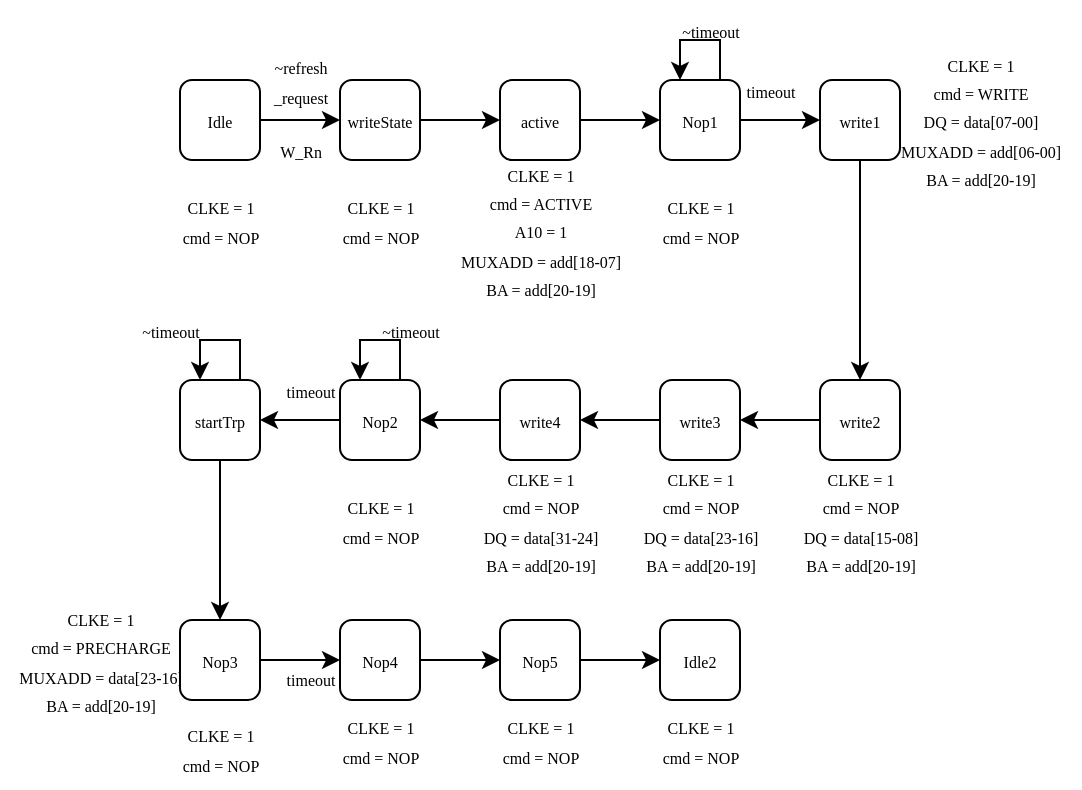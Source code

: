 <mxfile version="21.3.7" type="device">
  <diagram name="Page-1" id="9e6xh-JN8YrLMN7G-qe4">
    <mxGraphModel dx="683" dy="464" grid="1" gridSize="10" guides="1" tooltips="1" connect="1" arrows="1" fold="1" page="1" pageScale="1" pageWidth="1169" pageHeight="827" math="0" shadow="0">
      <root>
        <mxCell id="0" />
        <mxCell id="1" parent="0" />
        <mxCell id="Zq_jtEgreqR4pE333Ulz-3" style="edgeStyle=orthogonalEdgeStyle;rounded=0;orthogonalLoop=1;jettySize=auto;html=1;entryX=0;entryY=0.5;entryDx=0;entryDy=0;" parent="1" source="Zq_jtEgreqR4pE333Ulz-1" target="Zq_jtEgreqR4pE333Ulz-2" edge="1">
          <mxGeometry relative="1" as="geometry" />
        </mxCell>
        <mxCell id="Zq_jtEgreqR4pE333Ulz-1" value="&lt;font style=&quot;font-size: 8px;&quot; data-font-src=&quot;https://fonts.googleapis.com/css?family=Calibri&quot; face=&quot;Calibri&quot;&gt;Idle&lt;/font&gt;" style="rounded=1;whiteSpace=wrap;html=1;" parent="1" vertex="1">
          <mxGeometry x="120" y="120" width="40" height="40" as="geometry" />
        </mxCell>
        <mxCell id="Zq_jtEgreqR4pE333Ulz-13" style="edgeStyle=orthogonalEdgeStyle;rounded=0;orthogonalLoop=1;jettySize=auto;html=1;entryX=0;entryY=0.5;entryDx=0;entryDy=0;" parent="1" source="Zq_jtEgreqR4pE333Ulz-2" target="Zq_jtEgreqR4pE333Ulz-9" edge="1">
          <mxGeometry relative="1" as="geometry" />
        </mxCell>
        <mxCell id="Zq_jtEgreqR4pE333Ulz-2" value="&lt;font style=&quot;font-size: 8px;&quot; data-font-src=&quot;https://fonts.googleapis.com/css?family=Calibri&quot; face=&quot;Calibri&quot;&gt;writeState&lt;/font&gt;" style="rounded=1;whiteSpace=wrap;html=1;" parent="1" vertex="1">
          <mxGeometry x="200" y="120" width="40" height="40" as="geometry" />
        </mxCell>
        <mxCell id="Zq_jtEgreqR4pE333Ulz-4" value="&lt;font style=&quot;font-size: 8px;&quot; data-font-src=&quot;https://fonts.googleapis.com/css?family=Calibri&quot; face=&quot;Calibri&quot;&gt;W_Rn&lt;/font&gt;" style="text;html=1;align=center;verticalAlign=middle;resizable=0;points=[];autosize=1;strokeColor=none;fillColor=none;" parent="1" vertex="1">
          <mxGeometry x="160" y="140" width="40" height="30" as="geometry" />
        </mxCell>
        <mxCell id="Zq_jtEgreqR4pE333Ulz-5" value="&lt;font style=&quot;font-size: 8px;&quot; data-font-src=&quot;https://fonts.googleapis.com/css?family=Calibri&quot; face=&quot;Calibri&quot;&gt;~refresh &lt;br&gt;_request&lt;/font&gt;" style="text;html=1;align=center;verticalAlign=middle;resizable=0;points=[];autosize=1;strokeColor=none;fillColor=none;" parent="1" vertex="1">
          <mxGeometry x="155" y="100" width="50" height="40" as="geometry" />
        </mxCell>
        <mxCell id="Zq_jtEgreqR4pE333Ulz-7" value="&lt;font style=&quot;font-size: 8px;&quot; data-font-src=&quot;https://fonts.googleapis.com/css?family=Calibri&quot; face=&quot;Calibri&quot;&gt;CLKE = 1&lt;br&gt;cmd = NOP&lt;br&gt;&lt;/font&gt;" style="text;html=1;align=center;verticalAlign=middle;resizable=0;points=[];autosize=1;strokeColor=none;fillColor=none;" parent="1" vertex="1">
          <mxGeometry x="110" y="170" width="60" height="40" as="geometry" />
        </mxCell>
        <mxCell id="Zq_jtEgreqR4pE333Ulz-8" value="&lt;font style=&quot;font-size: 8px;&quot; data-font-src=&quot;https://fonts.googleapis.com/css?family=Calibri&quot; face=&quot;Calibri&quot;&gt;CLKE = 1&lt;br&gt;cmd = NOP&lt;br&gt;&lt;/font&gt;" style="text;html=1;align=center;verticalAlign=middle;resizable=0;points=[];autosize=1;strokeColor=none;fillColor=none;" parent="1" vertex="1">
          <mxGeometry x="190" y="170" width="60" height="40" as="geometry" />
        </mxCell>
        <mxCell id="Zq_jtEgreqR4pE333Ulz-14" style="edgeStyle=orthogonalEdgeStyle;rounded=0;orthogonalLoop=1;jettySize=auto;html=1;entryX=0;entryY=0.5;entryDx=0;entryDy=0;" parent="1" source="Zq_jtEgreqR4pE333Ulz-9" target="Zq_jtEgreqR4pE333Ulz-11" edge="1">
          <mxGeometry relative="1" as="geometry" />
        </mxCell>
        <mxCell id="Zq_jtEgreqR4pE333Ulz-9" value="&lt;font face=&quot;Calibri&quot;&gt;&lt;span style=&quot;font-size: 8px;&quot;&gt;active&lt;/span&gt;&lt;/font&gt;" style="rounded=1;whiteSpace=wrap;html=1;" parent="1" vertex="1">
          <mxGeometry x="280" y="120" width="40" height="40" as="geometry" />
        </mxCell>
        <mxCell id="Zq_jtEgreqR4pE333Ulz-10" value="&lt;font style=&quot;font-size: 8px;&quot; data-font-src=&quot;https://fonts.googleapis.com/css?family=Calibri&quot; face=&quot;Calibri&quot;&gt;CLKE = 1&lt;br&gt;cmd = ACTIVE&lt;br&gt;A10 = 1&lt;br&gt;MUXADD = add[18-07]&lt;br&gt;BA = add[20-19]&lt;br&gt;&lt;/font&gt;" style="text;html=1;align=center;verticalAlign=middle;resizable=0;points=[];autosize=1;strokeColor=none;fillColor=none;" parent="1" vertex="1">
          <mxGeometry x="250" y="150" width="100" height="90" as="geometry" />
        </mxCell>
        <mxCell id="Zq_jtEgreqR4pE333Ulz-19" style="edgeStyle=orthogonalEdgeStyle;rounded=0;orthogonalLoop=1;jettySize=auto;html=1;entryX=0;entryY=0.5;entryDx=0;entryDy=0;" parent="1" source="Zq_jtEgreqR4pE333Ulz-11" target="Zq_jtEgreqR4pE333Ulz-17" edge="1">
          <mxGeometry relative="1" as="geometry" />
        </mxCell>
        <mxCell id="Zq_jtEgreqR4pE333Ulz-11" value="&lt;font face=&quot;Calibri&quot;&gt;&lt;span style=&quot;font-size: 8px;&quot;&gt;Nop1&lt;/span&gt;&lt;/font&gt;" style="rounded=1;whiteSpace=wrap;html=1;" parent="1" vertex="1">
          <mxGeometry x="360" y="120" width="40" height="40" as="geometry" />
        </mxCell>
        <mxCell id="Zq_jtEgreqR4pE333Ulz-12" style="edgeStyle=orthogonalEdgeStyle;rounded=0;orthogonalLoop=1;jettySize=auto;html=1;exitX=0.75;exitY=0;exitDx=0;exitDy=0;entryX=0.25;entryY=0;entryDx=0;entryDy=0;" parent="1" source="Zq_jtEgreqR4pE333Ulz-11" target="Zq_jtEgreqR4pE333Ulz-11" edge="1">
          <mxGeometry relative="1" as="geometry">
            <Array as="points">
              <mxPoint x="390" y="100" />
              <mxPoint x="370" y="100" />
            </Array>
          </mxGeometry>
        </mxCell>
        <mxCell id="Zq_jtEgreqR4pE333Ulz-15" value="&lt;font style=&quot;font-size: 8px;&quot; data-font-src=&quot;https://fonts.googleapis.com/css?family=Calibri&quot; face=&quot;Calibri&quot;&gt;CLKE = 1&lt;br&gt;cmd = NOP&lt;br&gt;&lt;/font&gt;" style="text;html=1;align=center;verticalAlign=middle;resizable=0;points=[];autosize=1;strokeColor=none;fillColor=none;" parent="1" vertex="1">
          <mxGeometry x="350" y="170" width="60" height="40" as="geometry" />
        </mxCell>
        <mxCell id="Zq_jtEgreqR4pE333Ulz-16" value="&lt;font style=&quot;font-size: 8px;&quot; data-font-src=&quot;https://fonts.googleapis.com/css?family=Calibri&quot; face=&quot;Calibri&quot;&gt;~timeout&lt;/font&gt;" style="text;html=1;align=center;verticalAlign=middle;resizable=0;points=[];autosize=1;strokeColor=none;fillColor=none;" parent="1" vertex="1">
          <mxGeometry x="360" y="80" width="50" height="30" as="geometry" />
        </mxCell>
        <mxCell id="Zq_jtEgreqR4pE333Ulz-21" style="edgeStyle=orthogonalEdgeStyle;rounded=0;orthogonalLoop=1;jettySize=auto;html=1;entryX=0.5;entryY=0;entryDx=0;entryDy=0;" parent="1" source="Zq_jtEgreqR4pE333Ulz-17" target="Zq_jtEgreqR4pE333Ulz-20" edge="1">
          <mxGeometry relative="1" as="geometry" />
        </mxCell>
        <mxCell id="Zq_jtEgreqR4pE333Ulz-17" value="&lt;font face=&quot;Calibri&quot;&gt;&lt;span style=&quot;font-size: 8px;&quot;&gt;write1&lt;/span&gt;&lt;/font&gt;" style="rounded=1;whiteSpace=wrap;html=1;" parent="1" vertex="1">
          <mxGeometry x="440" y="120" width="40" height="40" as="geometry" />
        </mxCell>
        <mxCell id="Zq_jtEgreqR4pE333Ulz-18" value="&lt;font style=&quot;font-size: 8px;&quot; data-font-src=&quot;https://fonts.googleapis.com/css?family=Calibri&quot; face=&quot;Calibri&quot;&gt;CLKE = 1&lt;br&gt;cmd = WRITE&lt;br&gt;DQ = data[07-00]&lt;br&gt;MUXADD = add[06-00]&lt;br&gt;BA = add[20-19]&lt;br&gt;&lt;/font&gt;" style="text;html=1;align=center;verticalAlign=middle;resizable=0;points=[];autosize=1;strokeColor=none;fillColor=none;" parent="1" vertex="1">
          <mxGeometry x="470" y="95" width="100" height="90" as="geometry" />
        </mxCell>
        <mxCell id="Zq_jtEgreqR4pE333Ulz-25" style="edgeStyle=orthogonalEdgeStyle;rounded=0;orthogonalLoop=1;jettySize=auto;html=1;entryX=1;entryY=0.5;entryDx=0;entryDy=0;" parent="1" source="Zq_jtEgreqR4pE333Ulz-20" target="Zq_jtEgreqR4pE333Ulz-23" edge="1">
          <mxGeometry relative="1" as="geometry" />
        </mxCell>
        <mxCell id="Zq_jtEgreqR4pE333Ulz-20" value="&lt;font face=&quot;Calibri&quot;&gt;&lt;span style=&quot;font-size: 8px;&quot;&gt;write2&lt;/span&gt;&lt;/font&gt;" style="rounded=1;whiteSpace=wrap;html=1;" parent="1" vertex="1">
          <mxGeometry x="440" y="270" width="40" height="40" as="geometry" />
        </mxCell>
        <mxCell id="Zq_jtEgreqR4pE333Ulz-22" value="&lt;font style=&quot;font-size: 8px;&quot; data-font-src=&quot;https://fonts.googleapis.com/css?family=Calibri&quot; face=&quot;Calibri&quot;&gt;CLKE = 1&lt;br&gt;cmd = NOP&lt;br&gt;DQ = data[15-08]&lt;br&gt;BA = add[20-19]&lt;br&gt;&lt;/font&gt;" style="text;html=1;align=center;verticalAlign=middle;resizable=0;points=[];autosize=1;strokeColor=none;fillColor=none;" parent="1" vertex="1">
          <mxGeometry x="420" y="305" width="80" height="70" as="geometry" />
        </mxCell>
        <mxCell id="Zq_jtEgreqR4pE333Ulz-27" style="edgeStyle=orthogonalEdgeStyle;rounded=0;orthogonalLoop=1;jettySize=auto;html=1;entryX=1;entryY=0.5;entryDx=0;entryDy=0;" parent="1" source="Zq_jtEgreqR4pE333Ulz-23" target="Zq_jtEgreqR4pE333Ulz-26" edge="1">
          <mxGeometry relative="1" as="geometry" />
        </mxCell>
        <mxCell id="Zq_jtEgreqR4pE333Ulz-23" value="&lt;font face=&quot;Calibri&quot;&gt;&lt;span style=&quot;font-size: 8px;&quot;&gt;write3&lt;/span&gt;&lt;/font&gt;" style="rounded=1;whiteSpace=wrap;html=1;" parent="1" vertex="1">
          <mxGeometry x="360" y="270" width="40" height="40" as="geometry" />
        </mxCell>
        <mxCell id="Zq_jtEgreqR4pE333Ulz-24" value="&lt;font style=&quot;font-size: 8px;&quot; data-font-src=&quot;https://fonts.googleapis.com/css?family=Calibri&quot; face=&quot;Calibri&quot;&gt;CLKE = 1&lt;br&gt;cmd = NOP&lt;br&gt;DQ = data[23-16]&lt;br&gt;BA = add[20-19]&lt;br&gt;&lt;/font&gt;" style="text;html=1;align=center;verticalAlign=middle;resizable=0;points=[];autosize=1;strokeColor=none;fillColor=none;" parent="1" vertex="1">
          <mxGeometry x="340" y="305" width="80" height="70" as="geometry" />
        </mxCell>
        <mxCell id="Zq_jtEgreqR4pE333Ulz-32" style="edgeStyle=orthogonalEdgeStyle;rounded=0;orthogonalLoop=1;jettySize=auto;html=1;entryX=1;entryY=0.5;entryDx=0;entryDy=0;" parent="1" source="Zq_jtEgreqR4pE333Ulz-26" target="Zq_jtEgreqR4pE333Ulz-29" edge="1">
          <mxGeometry relative="1" as="geometry" />
        </mxCell>
        <mxCell id="Zq_jtEgreqR4pE333Ulz-26" value="&lt;font face=&quot;Calibri&quot;&gt;&lt;span style=&quot;font-size: 8px;&quot;&gt;write4&lt;/span&gt;&lt;/font&gt;" style="rounded=1;whiteSpace=wrap;html=1;" parent="1" vertex="1">
          <mxGeometry x="280" y="270" width="40" height="40" as="geometry" />
        </mxCell>
        <mxCell id="Zq_jtEgreqR4pE333Ulz-28" value="&lt;font style=&quot;font-size: 8px;&quot; data-font-src=&quot;https://fonts.googleapis.com/css?family=Calibri&quot; face=&quot;Calibri&quot;&gt;CLKE = 1&lt;br&gt;cmd = NOP&lt;br&gt;DQ = data[31-24]&lt;br&gt;BA = add[20-19]&lt;br&gt;&lt;/font&gt;" style="text;html=1;align=center;verticalAlign=middle;resizable=0;points=[];autosize=1;strokeColor=none;fillColor=none;" parent="1" vertex="1">
          <mxGeometry x="260" y="305" width="80" height="70" as="geometry" />
        </mxCell>
        <mxCell id="Zq_jtEgreqR4pE333Ulz-34" style="edgeStyle=orthogonalEdgeStyle;rounded=0;orthogonalLoop=1;jettySize=auto;html=1;entryX=1;entryY=0.5;entryDx=0;entryDy=0;" parent="1" source="Zq_jtEgreqR4pE333Ulz-29" edge="1">
          <mxGeometry relative="1" as="geometry">
            <mxPoint x="160" y="290" as="targetPoint" />
          </mxGeometry>
        </mxCell>
        <mxCell id="Zq_jtEgreqR4pE333Ulz-29" value="&lt;font face=&quot;Calibri&quot;&gt;&lt;span style=&quot;font-size: 8px;&quot;&gt;Nop2&lt;/span&gt;&lt;/font&gt;" style="rounded=1;whiteSpace=wrap;html=1;" parent="1" vertex="1">
          <mxGeometry x="200" y="270" width="40" height="40" as="geometry" />
        </mxCell>
        <mxCell id="Zq_jtEgreqR4pE333Ulz-35" value="&lt;font style=&quot;font-size: 8px;&quot; data-font-src=&quot;https://fonts.googleapis.com/css?family=Calibri&quot; face=&quot;Calibri&quot;&gt;CLKE = 1&lt;br&gt;cmd = NOP&lt;br&gt;&lt;/font&gt;" style="text;html=1;align=center;verticalAlign=middle;resizable=0;points=[];autosize=1;strokeColor=none;fillColor=none;" parent="1" vertex="1">
          <mxGeometry x="190" y="320" width="60" height="40" as="geometry" />
        </mxCell>
        <mxCell id="dfDx9-gNBjRLgg2niB7_-4" style="edgeStyle=orthogonalEdgeStyle;rounded=0;orthogonalLoop=1;jettySize=auto;html=1;entryX=0.5;entryY=0;entryDx=0;entryDy=0;" edge="1" parent="1" source="Zq_jtEgreqR4pE333Ulz-37" target="Zq_jtEgreqR4pE333Ulz-44">
          <mxGeometry relative="1" as="geometry" />
        </mxCell>
        <mxCell id="Zq_jtEgreqR4pE333Ulz-37" value="&lt;font face=&quot;Calibri&quot;&gt;&lt;span style=&quot;font-size: 8px;&quot;&gt;startTrp&lt;/span&gt;&lt;/font&gt;" style="rounded=1;whiteSpace=wrap;html=1;" parent="1" vertex="1">
          <mxGeometry x="120" y="270" width="40" height="40" as="geometry" />
        </mxCell>
        <mxCell id="Zq_jtEgreqR4pE333Ulz-39" value="&lt;font style=&quot;font-size: 8px;&quot; data-font-src=&quot;https://fonts.googleapis.com/css?family=Calibri&quot; face=&quot;Calibri&quot;&gt;CLKE = 1&lt;br&gt;cmd = PRECHARGE&lt;br&gt;MUXADD = data[23-16]&lt;br&gt;BA = add[20-19]&lt;br&gt;&lt;/font&gt;" style="text;html=1;align=center;verticalAlign=middle;resizable=0;points=[];autosize=1;strokeColor=none;fillColor=none;" parent="1" vertex="1">
          <mxGeometry x="30" y="375" width="100" height="70" as="geometry" />
        </mxCell>
        <mxCell id="Zq_jtEgreqR4pE333Ulz-41" value="&lt;font style=&quot;font-size: 8px;&quot; data-font-src=&quot;https://fonts.googleapis.com/css?family=Calibri&quot; face=&quot;Calibri&quot;&gt;timeout&lt;/font&gt;" style="text;html=1;align=center;verticalAlign=middle;resizable=0;points=[];autosize=1;strokeColor=none;fillColor=none;" parent="1" vertex="1">
          <mxGeometry x="390" y="110" width="50" height="30" as="geometry" />
        </mxCell>
        <mxCell id="1M_v-5MXPZcIz2lTF1pT-5" style="edgeStyle=orthogonalEdgeStyle;rounded=0;orthogonalLoop=1;jettySize=auto;html=1;entryX=0;entryY=0.5;entryDx=0;entryDy=0;" parent="1" source="Zq_jtEgreqR4pE333Ulz-44" target="1M_v-5MXPZcIz2lTF1pT-1" edge="1">
          <mxGeometry relative="1" as="geometry" />
        </mxCell>
        <mxCell id="Zq_jtEgreqR4pE333Ulz-44" value="&lt;font face=&quot;Calibri&quot;&gt;&lt;span style=&quot;font-size: 8px;&quot;&gt;Nop3&lt;/span&gt;&lt;/font&gt;" style="rounded=1;whiteSpace=wrap;html=1;" parent="1" vertex="1">
          <mxGeometry x="120" y="390" width="40" height="40" as="geometry" />
        </mxCell>
        <mxCell id="Zq_jtEgreqR4pE333Ulz-46" value="&lt;font style=&quot;font-size: 8px;&quot; data-font-src=&quot;https://fonts.googleapis.com/css?family=Calibri&quot; face=&quot;Calibri&quot;&gt;~timeout&lt;/font&gt;" style="text;html=1;align=center;verticalAlign=middle;resizable=0;points=[];autosize=1;strokeColor=none;fillColor=none;" parent="1" vertex="1">
          <mxGeometry x="90" y="230" width="50" height="30" as="geometry" />
        </mxCell>
        <mxCell id="Zq_jtEgreqR4pE333Ulz-48" value="&lt;font style=&quot;font-size: 8px;&quot; data-font-src=&quot;https://fonts.googleapis.com/css?family=Calibri&quot; face=&quot;Calibri&quot;&gt;timeout&lt;/font&gt;" style="text;html=1;align=center;verticalAlign=middle;resizable=0;points=[];autosize=1;strokeColor=none;fillColor=none;" parent="1" vertex="1">
          <mxGeometry x="160" y="404" width="50" height="30" as="geometry" />
        </mxCell>
        <mxCell id="Zq_jtEgreqR4pE333Ulz-49" value="&lt;font style=&quot;font-size: 8px;&quot; data-font-src=&quot;https://fonts.googleapis.com/css?family=Calibri&quot; face=&quot;Calibri&quot;&gt;CLKE = 1&lt;br&gt;cmd = NOP&lt;br&gt;&lt;/font&gt;" style="text;html=1;align=center;verticalAlign=middle;resizable=0;points=[];autosize=1;strokeColor=none;fillColor=none;" parent="1" vertex="1">
          <mxGeometry x="110" y="434" width="60" height="40" as="geometry" />
        </mxCell>
        <mxCell id="Zq_jtEgreqR4pE333Ulz-50" value="&lt;font style=&quot;font-size: 8px;&quot; data-font-src=&quot;https://fonts.googleapis.com/css?family=Calibri&quot; face=&quot;Calibri&quot;&gt;Idle2&lt;/font&gt;" style="rounded=1;whiteSpace=wrap;html=1;" parent="1" vertex="1">
          <mxGeometry x="360" y="390" width="40" height="40" as="geometry" />
        </mxCell>
        <mxCell id="Zq_jtEgreqR4pE333Ulz-52" value="&lt;font style=&quot;font-size: 8px;&quot; data-font-src=&quot;https://fonts.googleapis.com/css?family=Calibri&quot; face=&quot;Calibri&quot;&gt;CLKE = 1&lt;br&gt;cmd = NOP&lt;br&gt;&lt;/font&gt;" style="text;html=1;align=center;verticalAlign=middle;resizable=0;points=[];autosize=1;strokeColor=none;fillColor=none;" parent="1" vertex="1">
          <mxGeometry x="350" y="430" width="60" height="40" as="geometry" />
        </mxCell>
        <mxCell id="1M_v-5MXPZcIz2lTF1pT-6" style="edgeStyle=orthogonalEdgeStyle;rounded=0;orthogonalLoop=1;jettySize=auto;html=1;entryX=0;entryY=0.5;entryDx=0;entryDy=0;" parent="1" source="1M_v-5MXPZcIz2lTF1pT-1" target="1M_v-5MXPZcIz2lTF1pT-2" edge="1">
          <mxGeometry relative="1" as="geometry" />
        </mxCell>
        <mxCell id="1M_v-5MXPZcIz2lTF1pT-1" value="&lt;font face=&quot;Calibri&quot;&gt;&lt;span style=&quot;font-size: 8px;&quot;&gt;Nop4&lt;/span&gt;&lt;/font&gt;" style="rounded=1;whiteSpace=wrap;html=1;" parent="1" vertex="1">
          <mxGeometry x="200" y="390" width="40" height="40" as="geometry" />
        </mxCell>
        <mxCell id="1M_v-5MXPZcIz2lTF1pT-7" style="edgeStyle=orthogonalEdgeStyle;rounded=0;orthogonalLoop=1;jettySize=auto;html=1;entryX=0;entryY=0.5;entryDx=0;entryDy=0;" parent="1" source="1M_v-5MXPZcIz2lTF1pT-2" target="Zq_jtEgreqR4pE333Ulz-50" edge="1">
          <mxGeometry relative="1" as="geometry" />
        </mxCell>
        <mxCell id="1M_v-5MXPZcIz2lTF1pT-2" value="&lt;font face=&quot;Calibri&quot;&gt;&lt;span style=&quot;font-size: 8px;&quot;&gt;Nop5&lt;/span&gt;&lt;/font&gt;" style="rounded=1;whiteSpace=wrap;html=1;" parent="1" vertex="1">
          <mxGeometry x="280" y="390" width="40" height="40" as="geometry" />
        </mxCell>
        <mxCell id="1M_v-5MXPZcIz2lTF1pT-3" value="&lt;font style=&quot;font-size: 8px;&quot; data-font-src=&quot;https://fonts.googleapis.com/css?family=Calibri&quot; face=&quot;Calibri&quot;&gt;CLKE = 1&lt;br&gt;cmd = NOP&lt;br&gt;&lt;/font&gt;" style="text;html=1;align=center;verticalAlign=middle;resizable=0;points=[];autosize=1;strokeColor=none;fillColor=none;" parent="1" vertex="1">
          <mxGeometry x="270" y="430" width="60" height="40" as="geometry" />
        </mxCell>
        <mxCell id="1M_v-5MXPZcIz2lTF1pT-4" value="&lt;font style=&quot;font-size: 8px;&quot; data-font-src=&quot;https://fonts.googleapis.com/css?family=Calibri&quot; face=&quot;Calibri&quot;&gt;CLKE = 1&lt;br&gt;cmd = NOP&lt;br&gt;&lt;/font&gt;" style="text;html=1;align=center;verticalAlign=middle;resizable=0;points=[];autosize=1;strokeColor=none;fillColor=none;" parent="1" vertex="1">
          <mxGeometry x="190" y="430" width="60" height="40" as="geometry" />
        </mxCell>
        <mxCell id="1M_v-5MXPZcIz2lTF1pT-9" value="&lt;font style=&quot;font-size: 8px;&quot; data-font-src=&quot;https://fonts.googleapis.com/css?family=Calibri&quot; face=&quot;Calibri&quot;&gt;~timeout&lt;/font&gt;" style="text;html=1;align=center;verticalAlign=middle;resizable=0;points=[];autosize=1;strokeColor=none;fillColor=none;" parent="1" vertex="1">
          <mxGeometry x="210" y="230" width="50" height="30" as="geometry" />
        </mxCell>
        <mxCell id="1M_v-5MXPZcIz2lTF1pT-10" value="&lt;font style=&quot;font-size: 8px;&quot; data-font-src=&quot;https://fonts.googleapis.com/css?family=Calibri&quot; face=&quot;Calibri&quot;&gt;timeout&lt;/font&gt;" style="text;html=1;align=center;verticalAlign=middle;resizable=0;points=[];autosize=1;strokeColor=none;fillColor=none;" parent="1" vertex="1">
          <mxGeometry x="160" y="260" width="50" height="30" as="geometry" />
        </mxCell>
        <mxCell id="dfDx9-gNBjRLgg2niB7_-1" style="edgeStyle=orthogonalEdgeStyle;rounded=0;orthogonalLoop=1;jettySize=auto;html=1;exitX=0.75;exitY=0;exitDx=0;exitDy=0;entryX=0.25;entryY=0;entryDx=0;entryDy=0;" edge="1" parent="1" source="Zq_jtEgreqR4pE333Ulz-29" target="Zq_jtEgreqR4pE333Ulz-29">
          <mxGeometry relative="1" as="geometry">
            <Array as="points">
              <mxPoint x="230" y="250" />
              <mxPoint x="210" y="250" />
            </Array>
          </mxGeometry>
        </mxCell>
        <mxCell id="dfDx9-gNBjRLgg2niB7_-3" style="edgeStyle=orthogonalEdgeStyle;rounded=0;orthogonalLoop=1;jettySize=auto;html=1;exitX=0.75;exitY=0;exitDx=0;exitDy=0;entryX=0.25;entryY=0;entryDx=0;entryDy=0;" edge="1" parent="1" source="Zq_jtEgreqR4pE333Ulz-37" target="Zq_jtEgreqR4pE333Ulz-37">
          <mxGeometry relative="1" as="geometry">
            <Array as="points">
              <mxPoint x="150" y="250" />
              <mxPoint x="130" y="250" />
            </Array>
          </mxGeometry>
        </mxCell>
      </root>
    </mxGraphModel>
  </diagram>
</mxfile>
